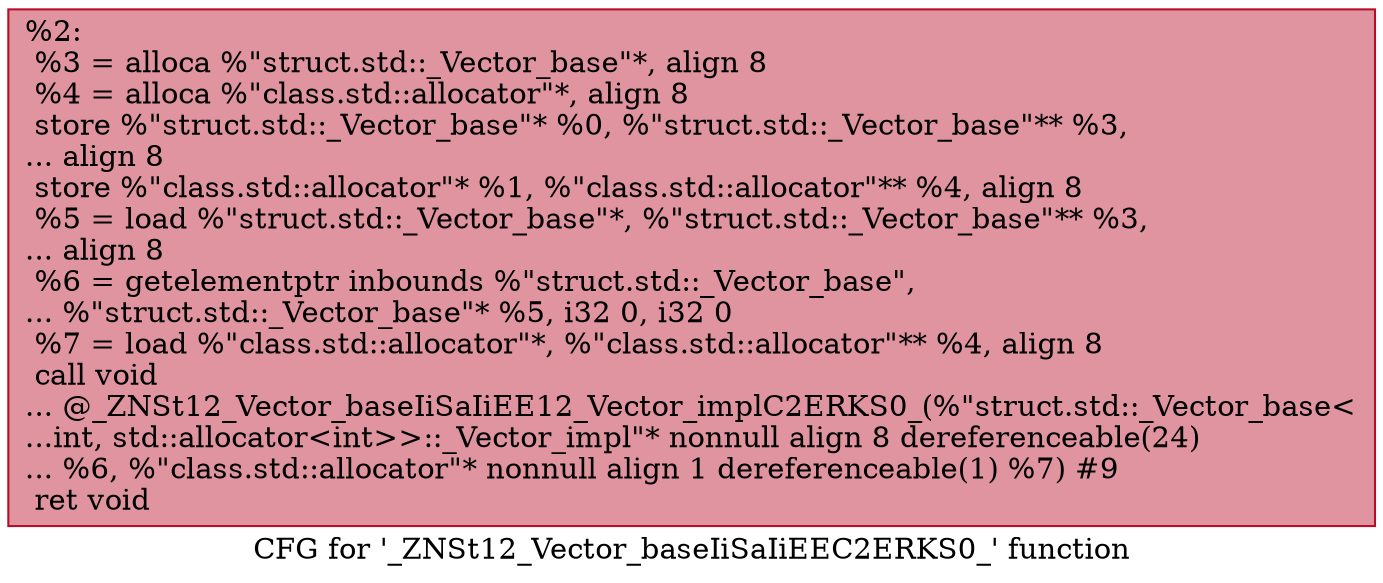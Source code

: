 digraph "CFG for '_ZNSt12_Vector_baseIiSaIiEEC2ERKS0_' function" {
	label="CFG for '_ZNSt12_Vector_baseIiSaIiEEC2ERKS0_' function";

	Node0x55a8815f32f0 [shape=record,color="#b70d28ff", style=filled, fillcolor="#b70d2870",label="{%2:\l  %3 = alloca %\"struct.std::_Vector_base\"*, align 8\l  %4 = alloca %\"class.std::allocator\"*, align 8\l  store %\"struct.std::_Vector_base\"* %0, %\"struct.std::_Vector_base\"** %3,\l... align 8\l  store %\"class.std::allocator\"* %1, %\"class.std::allocator\"** %4, align 8\l  %5 = load %\"struct.std::_Vector_base\"*, %\"struct.std::_Vector_base\"** %3,\l... align 8\l  %6 = getelementptr inbounds %\"struct.std::_Vector_base\",\l... %\"struct.std::_Vector_base\"* %5, i32 0, i32 0\l  %7 = load %\"class.std::allocator\"*, %\"class.std::allocator\"** %4, align 8\l  call void\l... @_ZNSt12_Vector_baseIiSaIiEE12_Vector_implC2ERKS0_(%\"struct.std::_Vector_base\<\l...int, std::allocator\<int\>\>::_Vector_impl\"* nonnull align 8 dereferenceable(24)\l... %6, %\"class.std::allocator\"* nonnull align 1 dereferenceable(1) %7) #9\l  ret void\l}"];
}
